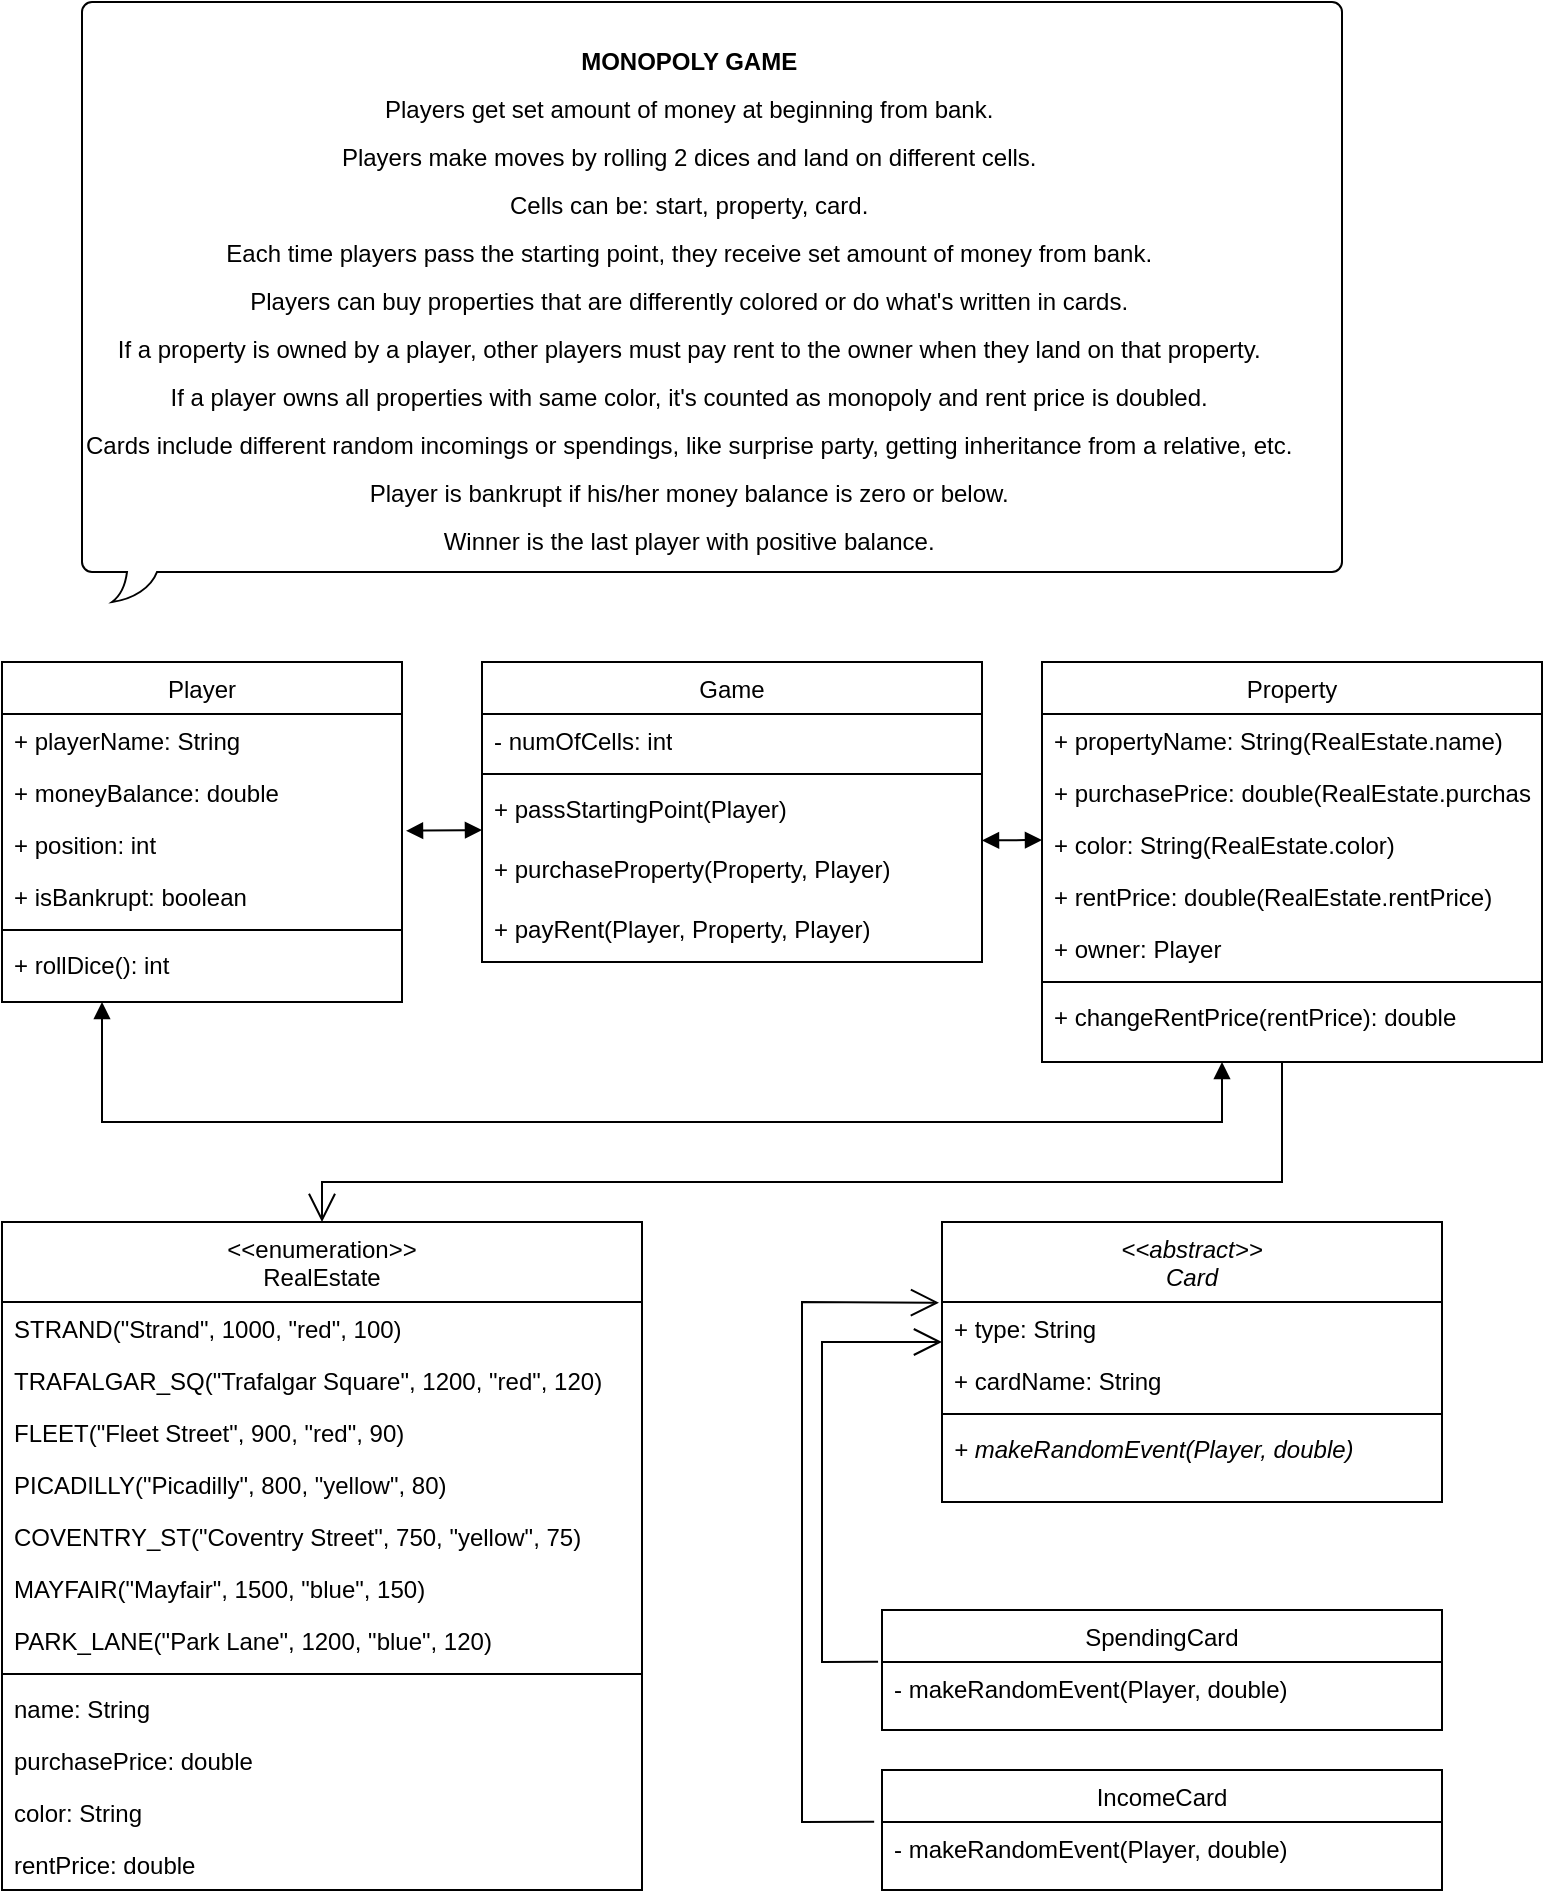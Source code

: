 <mxfile version="22.1.11" type="device">
  <diagram id="C5RBs43oDa-KdzZeNtuy" name="Page-1">
    <mxGraphModel dx="1235" dy="614" grid="1" gridSize="10" guides="1" tooltips="1" connect="1" arrows="1" fold="1" page="1" pageScale="1" pageWidth="827" pageHeight="1169" math="0" shadow="0">
      <root>
        <mxCell id="WIyWlLk6GJQsqaUBKTNV-0" />
        <mxCell id="WIyWlLk6GJQsqaUBKTNV-1" parent="WIyWlLk6GJQsqaUBKTNV-0" />
        <mxCell id="zkfFHV4jXpPFQw0GAbJ--0" value="Player" style="swimlane;fontStyle=0;align=center;verticalAlign=top;childLayout=stackLayout;horizontal=1;startSize=26;horizontalStack=0;resizeParent=1;resizeLast=0;collapsible=1;marginBottom=0;rounded=0;shadow=0;strokeWidth=1;" parent="WIyWlLk6GJQsqaUBKTNV-1" vertex="1">
          <mxGeometry x="40" y="340" width="200" height="170" as="geometry">
            <mxRectangle x="220" y="120" width="160" height="26" as="alternateBounds" />
          </mxGeometry>
        </mxCell>
        <mxCell id="zkfFHV4jXpPFQw0GAbJ--1" value="+ playerName: String" style="text;align=left;verticalAlign=top;spacingLeft=4;spacingRight=4;overflow=hidden;rotatable=0;points=[[0,0.5],[1,0.5]];portConstraint=eastwest;" parent="zkfFHV4jXpPFQw0GAbJ--0" vertex="1">
          <mxGeometry y="26" width="200" height="26" as="geometry" />
        </mxCell>
        <mxCell id="zkfFHV4jXpPFQw0GAbJ--2" value="+ moneyBalance: double" style="text;align=left;verticalAlign=top;spacingLeft=4;spacingRight=4;overflow=hidden;rotatable=0;points=[[0,0.5],[1,0.5]];portConstraint=eastwest;rounded=0;shadow=0;html=0;" parent="zkfFHV4jXpPFQw0GAbJ--0" vertex="1">
          <mxGeometry y="52" width="200" height="26" as="geometry" />
        </mxCell>
        <mxCell id="zkfFHV4jXpPFQw0GAbJ--3" value="+ position: int" style="text;align=left;verticalAlign=top;spacingLeft=4;spacingRight=4;overflow=hidden;rotatable=0;points=[[0,0.5],[1,0.5]];portConstraint=eastwest;rounded=0;shadow=0;html=0;" parent="zkfFHV4jXpPFQw0GAbJ--0" vertex="1">
          <mxGeometry y="78" width="200" height="26" as="geometry" />
        </mxCell>
        <mxCell id="zkfFHV4jXpPFQw0GAbJ--5" value="+ isBankrupt: boolean" style="text;align=left;verticalAlign=top;spacingLeft=4;spacingRight=4;overflow=hidden;rotatable=0;points=[[0,0.5],[1,0.5]];portConstraint=eastwest;" parent="zkfFHV4jXpPFQw0GAbJ--0" vertex="1">
          <mxGeometry y="104" width="200" height="26" as="geometry" />
        </mxCell>
        <mxCell id="zkfFHV4jXpPFQw0GAbJ--4" value="" style="line;html=1;strokeWidth=1;align=left;verticalAlign=middle;spacingTop=-1;spacingLeft=3;spacingRight=3;rotatable=0;labelPosition=right;points=[];portConstraint=eastwest;" parent="zkfFHV4jXpPFQw0GAbJ--0" vertex="1">
          <mxGeometry y="130" width="200" height="8" as="geometry" />
        </mxCell>
        <mxCell id="ZrWSEEL_XJ1svcZjAh2f-2" style="edgeStyle=orthogonalEdgeStyle;rounded=0;orthogonalLoop=1;jettySize=auto;html=1;exitX=1;exitY=0.5;exitDx=0;exitDy=0;" parent="zkfFHV4jXpPFQw0GAbJ--0" source="zkfFHV4jXpPFQw0GAbJ--1" target="zkfFHV4jXpPFQw0GAbJ--1" edge="1">
          <mxGeometry relative="1" as="geometry" />
        </mxCell>
        <mxCell id="ZrWSEEL_XJ1svcZjAh2f-7" value="+ rollDice(): int" style="text;strokeColor=none;fillColor=none;align=left;verticalAlign=top;spacingLeft=4;spacingRight=4;overflow=hidden;rotatable=0;points=[[0,0.5],[1,0.5]];portConstraint=eastwest;whiteSpace=wrap;html=1;" parent="zkfFHV4jXpPFQw0GAbJ--0" vertex="1">
          <mxGeometry y="138" width="200" height="26" as="geometry" />
        </mxCell>
        <mxCell id="zkfFHV4jXpPFQw0GAbJ--13" value="&lt;&lt;abstract&gt;&gt;&#xa;Card" style="swimlane;fontStyle=2;align=center;verticalAlign=top;childLayout=stackLayout;horizontal=1;startSize=40;horizontalStack=0;resizeParent=1;resizeLast=0;collapsible=1;marginBottom=0;rounded=0;shadow=0;strokeWidth=1;" parent="WIyWlLk6GJQsqaUBKTNV-1" vertex="1">
          <mxGeometry x="510" y="620" width="250" height="140" as="geometry">
            <mxRectangle x="340" y="380" width="170" height="26" as="alternateBounds" />
          </mxGeometry>
        </mxCell>
        <mxCell id="zkfFHV4jXpPFQw0GAbJ--14" value="+ type: String" style="text;align=left;verticalAlign=top;spacingLeft=4;spacingRight=4;overflow=hidden;rotatable=0;points=[[0,0.5],[1,0.5]];portConstraint=eastwest;" parent="zkfFHV4jXpPFQw0GAbJ--13" vertex="1">
          <mxGeometry y="40" width="250" height="26" as="geometry" />
        </mxCell>
        <mxCell id="ZrWSEEL_XJ1svcZjAh2f-11" value="+ cardName: String" style="text;align=left;verticalAlign=top;spacingLeft=4;spacingRight=4;overflow=hidden;rotatable=0;points=[[0,0.5],[1,0.5]];portConstraint=eastwest;" parent="zkfFHV4jXpPFQw0GAbJ--13" vertex="1">
          <mxGeometry y="66" width="250" height="26" as="geometry" />
        </mxCell>
        <mxCell id="zkfFHV4jXpPFQw0GAbJ--15" value="" style="line;html=1;strokeWidth=1;align=left;verticalAlign=middle;spacingTop=-1;spacingLeft=3;spacingRight=3;rotatable=0;labelPosition=right;points=[];portConstraint=eastwest;" parent="zkfFHV4jXpPFQw0GAbJ--13" vertex="1">
          <mxGeometry y="92" width="250" height="8" as="geometry" />
        </mxCell>
        <mxCell id="ZrWSEEL_XJ1svcZjAh2f-12" value="+ makeRandomEvent(Player, double)" style="text;align=left;verticalAlign=top;spacingLeft=4;spacingRight=4;overflow=hidden;rotatable=0;points=[[0,0.5],[1,0.5]];portConstraint=eastwest;fontStyle=2" parent="zkfFHV4jXpPFQw0GAbJ--13" vertex="1">
          <mxGeometry y="100" width="250" height="26" as="geometry" />
        </mxCell>
        <mxCell id="zkfFHV4jXpPFQw0GAbJ--17" value="Property" style="swimlane;fontStyle=0;align=center;verticalAlign=top;childLayout=stackLayout;horizontal=1;startSize=26;horizontalStack=0;resizeParent=1;resizeLast=0;collapsible=1;marginBottom=0;rounded=0;shadow=0;strokeWidth=1;" parent="WIyWlLk6GJQsqaUBKTNV-1" vertex="1">
          <mxGeometry x="560" y="340" width="250" height="200" as="geometry">
            <mxRectangle x="550" y="140" width="160" height="26" as="alternateBounds" />
          </mxGeometry>
        </mxCell>
        <mxCell id="zkfFHV4jXpPFQw0GAbJ--22" value="+ propertyName: String(RealEstate.name)" style="text;align=left;verticalAlign=top;spacingLeft=4;spacingRight=4;overflow=hidden;rotatable=0;points=[[0,0.5],[1,0.5]];portConstraint=eastwest;rounded=0;shadow=0;html=0;" parent="zkfFHV4jXpPFQw0GAbJ--17" vertex="1">
          <mxGeometry y="26" width="250" height="26" as="geometry" />
        </mxCell>
        <mxCell id="zkfFHV4jXpPFQw0GAbJ--18" value="+ purchasePrice: double(RealEstate.purchasePrice)" style="text;align=left;verticalAlign=top;spacingLeft=4;spacingRight=4;overflow=hidden;rotatable=0;points=[[0,0.5],[1,0.5]];portConstraint=eastwest;" parent="zkfFHV4jXpPFQw0GAbJ--17" vertex="1">
          <mxGeometry y="52" width="250" height="26" as="geometry" />
        </mxCell>
        <mxCell id="zkfFHV4jXpPFQw0GAbJ--19" value="+ color: String(RealEstate.color)" style="text;align=left;verticalAlign=top;spacingLeft=4;spacingRight=4;overflow=hidden;rotatable=0;points=[[0,0.5],[1,0.5]];portConstraint=eastwest;rounded=0;shadow=0;html=0;" parent="zkfFHV4jXpPFQw0GAbJ--17" vertex="1">
          <mxGeometry y="78" width="250" height="26" as="geometry" />
        </mxCell>
        <mxCell id="zkfFHV4jXpPFQw0GAbJ--20" value="+ rentPrice: double(RealEstate.rentPrice)" style="text;align=left;verticalAlign=top;spacingLeft=4;spacingRight=4;overflow=hidden;rotatable=0;points=[[0,0.5],[1,0.5]];portConstraint=eastwest;rounded=0;shadow=0;html=0;" parent="zkfFHV4jXpPFQw0GAbJ--17" vertex="1">
          <mxGeometry y="104" width="250" height="26" as="geometry" />
        </mxCell>
        <mxCell id="zkfFHV4jXpPFQw0GAbJ--21" value="+ owner: Player" style="text;align=left;verticalAlign=top;spacingLeft=4;spacingRight=4;overflow=hidden;rotatable=0;points=[[0,0.5],[1,0.5]];portConstraint=eastwest;rounded=0;shadow=0;html=0;" parent="zkfFHV4jXpPFQw0GAbJ--17" vertex="1">
          <mxGeometry y="130" width="250" height="26" as="geometry" />
        </mxCell>
        <mxCell id="zkfFHV4jXpPFQw0GAbJ--23" value="" style="line;html=1;strokeWidth=1;align=left;verticalAlign=middle;spacingTop=-1;spacingLeft=3;spacingRight=3;rotatable=0;labelPosition=right;points=[];portConstraint=eastwest;" parent="zkfFHV4jXpPFQw0GAbJ--17" vertex="1">
          <mxGeometry y="156" width="250" height="8" as="geometry" />
        </mxCell>
        <mxCell id="ZrWSEEL_XJ1svcZjAh2f-9" value="+ changeRentPrice(rentPrice): double" style="text;align=left;verticalAlign=top;spacingLeft=4;spacingRight=4;overflow=hidden;rotatable=0;points=[[0,0.5],[1,0.5]];portConstraint=eastwest;" parent="zkfFHV4jXpPFQw0GAbJ--17" vertex="1">
          <mxGeometry y="164" width="250" height="26" as="geometry" />
        </mxCell>
        <mxCell id="ZrWSEEL_XJ1svcZjAh2f-3" value="&lt;span style=&quot;font-weight: normal;&quot;&gt;Game&lt;/span&gt;" style="swimlane;fontStyle=1;align=center;verticalAlign=top;childLayout=stackLayout;horizontal=1;startSize=26;horizontalStack=0;resizeParent=1;resizeParentMax=0;resizeLast=0;collapsible=1;marginBottom=0;whiteSpace=wrap;html=1;" parent="WIyWlLk6GJQsqaUBKTNV-1" vertex="1">
          <mxGeometry x="280" y="340" width="250" height="150" as="geometry" />
        </mxCell>
        <mxCell id="ZrWSEEL_XJ1svcZjAh2f-4" value="- numOfCells: int" style="text;strokeColor=none;fillColor=none;align=left;verticalAlign=top;spacingLeft=4;spacingRight=4;overflow=hidden;rotatable=0;points=[[0,0.5],[1,0.5]];portConstraint=eastwest;whiteSpace=wrap;html=1;" parent="ZrWSEEL_XJ1svcZjAh2f-3" vertex="1">
          <mxGeometry y="26" width="250" height="26" as="geometry" />
        </mxCell>
        <mxCell id="ZrWSEEL_XJ1svcZjAh2f-5" value="" style="line;strokeWidth=1;fillColor=none;align=left;verticalAlign=middle;spacingTop=-1;spacingLeft=3;spacingRight=3;rotatable=0;labelPosition=right;points=[];portConstraint=eastwest;strokeColor=inherit;" parent="ZrWSEEL_XJ1svcZjAh2f-3" vertex="1">
          <mxGeometry y="52" width="250" height="8" as="geometry" />
        </mxCell>
        <mxCell id="ZrWSEEL_XJ1svcZjAh2f-6" value="+ passStartingPoint(Player)" style="text;strokeColor=none;fillColor=none;align=left;verticalAlign=top;spacingLeft=4;spacingRight=4;overflow=hidden;rotatable=0;points=[[0,0.5],[1,0.5]];portConstraint=eastwest;whiteSpace=wrap;html=1;" parent="ZrWSEEL_XJ1svcZjAh2f-3" vertex="1">
          <mxGeometry y="60" width="250" height="30" as="geometry" />
        </mxCell>
        <mxCell id="kyAw6oNAoSQcMFvBMSs--42" value="" style="endArrow=block;startArrow=block;endFill=1;startFill=1;html=1;rounded=0;exitX=1;exitY=-0.027;exitDx=0;exitDy=0;exitPerimeter=0;" edge="1" parent="ZrWSEEL_XJ1svcZjAh2f-3" source="ZrWSEEL_XJ1svcZjAh2f-13">
          <mxGeometry width="160" relative="1" as="geometry">
            <mxPoint x="120" y="89" as="sourcePoint" />
            <mxPoint x="280" y="89" as="targetPoint" />
          </mxGeometry>
        </mxCell>
        <mxCell id="ZrWSEEL_XJ1svcZjAh2f-13" value="+ purchaseProperty(Property, Player)" style="text;strokeColor=none;fillColor=none;align=left;verticalAlign=top;spacingLeft=4;spacingRight=4;overflow=hidden;rotatable=0;points=[[0,0.5],[1,0.5]];portConstraint=eastwest;whiteSpace=wrap;html=1;" parent="ZrWSEEL_XJ1svcZjAh2f-3" vertex="1">
          <mxGeometry y="90" width="250" height="30" as="geometry" />
        </mxCell>
        <mxCell id="ZrWSEEL_XJ1svcZjAh2f-14" value="+ payRent(Player, Property, Player)" style="text;strokeColor=none;fillColor=none;align=left;verticalAlign=top;spacingLeft=4;spacingRight=4;overflow=hidden;rotatable=0;points=[[0,0.5],[1,0.5]];portConstraint=eastwest;whiteSpace=wrap;html=1;" parent="ZrWSEEL_XJ1svcZjAh2f-3" vertex="1">
          <mxGeometry y="120" width="250" height="30" as="geometry" />
        </mxCell>
        <mxCell id="kyAw6oNAoSQcMFvBMSs--1" value="&lt;span style=&quot;font-weight: normal;&quot;&gt;&amp;lt;&amp;lt;enumeration&amp;gt;&amp;gt;&lt;br&gt;RealEstate&lt;br&gt;&lt;/span&gt;" style="swimlane;fontStyle=1;align=center;verticalAlign=top;childLayout=stackLayout;horizontal=1;startSize=40;horizontalStack=0;resizeParent=1;resizeParentMax=0;resizeLast=0;collapsible=1;marginBottom=0;whiteSpace=wrap;html=1;" vertex="1" parent="WIyWlLk6GJQsqaUBKTNV-1">
          <mxGeometry x="40" y="620" width="320" height="334" as="geometry" />
        </mxCell>
        <mxCell id="kyAw6oNAoSQcMFvBMSs--2" value="STRAND(&quot;Strand&quot;, 1000, &quot;red&quot;, 100)" style="text;strokeColor=none;fillColor=none;align=left;verticalAlign=top;spacingLeft=4;spacingRight=4;overflow=hidden;rotatable=0;points=[[0,0.5],[1,0.5]];portConstraint=eastwest;whiteSpace=wrap;html=1;" vertex="1" parent="kyAw6oNAoSQcMFvBMSs--1">
          <mxGeometry y="40" width="320" height="26" as="geometry" />
        </mxCell>
        <mxCell id="kyAw6oNAoSQcMFvBMSs--5" value="TRAFALGAR_SQ(&quot;Trafalgar Square&quot;, 1200, &quot;red&quot;, 120)" style="text;strokeColor=none;fillColor=none;align=left;verticalAlign=top;spacingLeft=4;spacingRight=4;overflow=hidden;rotatable=0;points=[[0,0.5],[1,0.5]];portConstraint=eastwest;whiteSpace=wrap;html=1;" vertex="1" parent="kyAw6oNAoSQcMFvBMSs--1">
          <mxGeometry y="66" width="320" height="26" as="geometry" />
        </mxCell>
        <mxCell id="kyAw6oNAoSQcMFvBMSs--8" value="FLEET(&quot;Fleet Street&quot;, 900, &quot;red&quot;, 90)" style="text;strokeColor=none;fillColor=none;align=left;verticalAlign=top;spacingLeft=4;spacingRight=4;overflow=hidden;rotatable=0;points=[[0,0.5],[1,0.5]];portConstraint=eastwest;whiteSpace=wrap;html=1;" vertex="1" parent="kyAw6oNAoSQcMFvBMSs--1">
          <mxGeometry y="92" width="320" height="26" as="geometry" />
        </mxCell>
        <mxCell id="kyAw6oNAoSQcMFvBMSs--9" value="PICADILLY(&quot;Picadilly&quot;, 800, &quot;yellow&quot;, 80)" style="text;strokeColor=none;fillColor=none;align=left;verticalAlign=top;spacingLeft=4;spacingRight=4;overflow=hidden;rotatable=0;points=[[0,0.5],[1,0.5]];portConstraint=eastwest;whiteSpace=wrap;html=1;" vertex="1" parent="kyAw6oNAoSQcMFvBMSs--1">
          <mxGeometry y="118" width="320" height="26" as="geometry" />
        </mxCell>
        <mxCell id="kyAw6oNAoSQcMFvBMSs--11" value="COVENTRY_ST(&quot;Coventry Street&quot;, 750, &quot;yellow&quot;, 75)" style="text;strokeColor=none;fillColor=none;align=left;verticalAlign=top;spacingLeft=4;spacingRight=4;overflow=hidden;rotatable=0;points=[[0,0.5],[1,0.5]];portConstraint=eastwest;whiteSpace=wrap;html=1;" vertex="1" parent="kyAw6oNAoSQcMFvBMSs--1">
          <mxGeometry y="144" width="320" height="26" as="geometry" />
        </mxCell>
        <mxCell id="kyAw6oNAoSQcMFvBMSs--12" value="MAYFAIR(&quot;Mayfair&quot;, 1500, &quot;blue&quot;, 150)&amp;nbsp;" style="text;strokeColor=none;fillColor=none;align=left;verticalAlign=top;spacingLeft=4;spacingRight=4;overflow=hidden;rotatable=0;points=[[0,0.5],[1,0.5]];portConstraint=eastwest;whiteSpace=wrap;html=1;" vertex="1" parent="kyAw6oNAoSQcMFvBMSs--1">
          <mxGeometry y="170" width="320" height="26" as="geometry" />
        </mxCell>
        <mxCell id="kyAw6oNAoSQcMFvBMSs--10" value="PARK_LANE(&quot;Park Lane&quot;, 1200, &quot;blue&quot;, 120)&amp;nbsp;" style="text;strokeColor=none;fillColor=none;align=left;verticalAlign=top;spacingLeft=4;spacingRight=4;overflow=hidden;rotatable=0;points=[[0,0.5],[1,0.5]];portConstraint=eastwest;whiteSpace=wrap;html=1;" vertex="1" parent="kyAw6oNAoSQcMFvBMSs--1">
          <mxGeometry y="196" width="320" height="26" as="geometry" />
        </mxCell>
        <mxCell id="kyAw6oNAoSQcMFvBMSs--3" value="" style="line;strokeWidth=1;fillColor=none;align=left;verticalAlign=middle;spacingTop=-1;spacingLeft=3;spacingRight=3;rotatable=0;labelPosition=right;points=[];portConstraint=eastwest;strokeColor=inherit;" vertex="1" parent="kyAw6oNAoSQcMFvBMSs--1">
          <mxGeometry y="222" width="320" height="8" as="geometry" />
        </mxCell>
        <mxCell id="kyAw6oNAoSQcMFvBMSs--4" value="name: String" style="text;strokeColor=none;fillColor=none;align=left;verticalAlign=top;spacingLeft=4;spacingRight=4;overflow=hidden;rotatable=0;points=[[0,0.5],[1,0.5]];portConstraint=eastwest;whiteSpace=wrap;html=1;" vertex="1" parent="kyAw6oNAoSQcMFvBMSs--1">
          <mxGeometry y="230" width="320" height="26" as="geometry" />
        </mxCell>
        <mxCell id="kyAw6oNAoSQcMFvBMSs--6" value="purchasePrice: double" style="text;strokeColor=none;fillColor=none;align=left;verticalAlign=top;spacingLeft=4;spacingRight=4;overflow=hidden;rotatable=0;points=[[0,0.5],[1,0.5]];portConstraint=eastwest;whiteSpace=wrap;html=1;" vertex="1" parent="kyAw6oNAoSQcMFvBMSs--1">
          <mxGeometry y="256" width="320" height="26" as="geometry" />
        </mxCell>
        <mxCell id="kyAw6oNAoSQcMFvBMSs--7" value="color: String" style="text;strokeColor=none;fillColor=none;align=left;verticalAlign=top;spacingLeft=4;spacingRight=4;overflow=hidden;rotatable=0;points=[[0,0.5],[1,0.5]];portConstraint=eastwest;whiteSpace=wrap;html=1;" vertex="1" parent="kyAw6oNAoSQcMFvBMSs--1">
          <mxGeometry y="282" width="320" height="26" as="geometry" />
        </mxCell>
        <mxCell id="kyAw6oNAoSQcMFvBMSs--13" value="rentPrice: double" style="text;strokeColor=none;fillColor=none;align=left;verticalAlign=top;spacingLeft=4;spacingRight=4;overflow=hidden;rotatable=0;points=[[0,0.5],[1,0.5]];portConstraint=eastwest;whiteSpace=wrap;html=1;" vertex="1" parent="kyAw6oNAoSQcMFvBMSs--1">
          <mxGeometry y="308" width="320" height="26" as="geometry" />
        </mxCell>
        <mxCell id="kyAw6oNAoSQcMFvBMSs--15" value="SpendingCard" style="swimlane;fontStyle=0;align=center;verticalAlign=top;childLayout=stackLayout;horizontal=1;startSize=26;horizontalStack=0;resizeParent=1;resizeLast=0;collapsible=1;marginBottom=0;rounded=0;shadow=0;strokeWidth=1;" vertex="1" parent="WIyWlLk6GJQsqaUBKTNV-1">
          <mxGeometry x="480" y="814" width="280" height="60" as="geometry">
            <mxRectangle x="130" y="380" width="160" height="26" as="alternateBounds" />
          </mxGeometry>
        </mxCell>
        <mxCell id="kyAw6oNAoSQcMFvBMSs--16" value="- makeRandomEvent(Player, double)" style="text;align=left;verticalAlign=top;spacingLeft=4;spacingRight=4;overflow=hidden;rotatable=0;points=[[0,0.5],[1,0.5]];portConstraint=eastwest;" vertex="1" parent="kyAw6oNAoSQcMFvBMSs--15">
          <mxGeometry y="26" width="280" height="26" as="geometry" />
        </mxCell>
        <mxCell id="kyAw6oNAoSQcMFvBMSs--17" value="IncomeCard" style="swimlane;fontStyle=0;align=center;verticalAlign=top;childLayout=stackLayout;horizontal=1;startSize=26;horizontalStack=0;resizeParent=1;resizeLast=0;collapsible=1;marginBottom=0;rounded=0;shadow=0;strokeWidth=1;" vertex="1" parent="WIyWlLk6GJQsqaUBKTNV-1">
          <mxGeometry x="480" y="894" width="280" height="60" as="geometry">
            <mxRectangle x="130" y="380" width="160" height="26" as="alternateBounds" />
          </mxGeometry>
        </mxCell>
        <mxCell id="kyAw6oNAoSQcMFvBMSs--18" value="- makeRandomEvent(Player, double)" style="text;align=left;verticalAlign=top;spacingLeft=4;spacingRight=4;overflow=hidden;rotatable=0;points=[[0,0.5],[1,0.5]];portConstraint=eastwest;" vertex="1" parent="kyAw6oNAoSQcMFvBMSs--17">
          <mxGeometry y="26" width="280" height="26" as="geometry" />
        </mxCell>
        <mxCell id="kyAw6oNAoSQcMFvBMSs--30" value="" style="endArrow=open;endFill=1;endSize=12;html=1;rounded=0;exitX=-0.007;exitY=-0.007;exitDx=0;exitDy=0;entryX=0;entryY=0.769;entryDx=0;entryDy=0;entryPerimeter=0;exitPerimeter=0;" edge="1" parent="WIyWlLk6GJQsqaUBKTNV-1" source="kyAw6oNAoSQcMFvBMSs--16" target="zkfFHV4jXpPFQw0GAbJ--14">
          <mxGeometry width="160" relative="1" as="geometry">
            <mxPoint x="480" y="876" as="sourcePoint" />
            <mxPoint x="600" y="780" as="targetPoint" />
            <Array as="points">
              <mxPoint x="450" y="840" />
              <mxPoint x="450" y="680" />
            </Array>
          </mxGeometry>
        </mxCell>
        <mxCell id="kyAw6oNAoSQcMFvBMSs--31" value="" style="endArrow=open;endFill=1;endSize=12;html=1;rounded=0;exitX=-0.014;exitY=-0.007;exitDx=0;exitDy=0;entryX=-0.006;entryY=0.013;entryDx=0;entryDy=0;entryPerimeter=0;exitPerimeter=0;" edge="1" parent="WIyWlLk6GJQsqaUBKTNV-1" source="kyAw6oNAoSQcMFvBMSs--18" target="zkfFHV4jXpPFQw0GAbJ--14">
          <mxGeometry width="160" relative="1" as="geometry">
            <mxPoint x="480" y="954" as="sourcePoint" />
            <mxPoint x="600" y="758" as="targetPoint" />
            <Array as="points">
              <mxPoint x="440" y="920" />
              <mxPoint x="440" y="660" />
            </Array>
          </mxGeometry>
        </mxCell>
        <mxCell id="kyAw6oNAoSQcMFvBMSs--38" value="" style="endArrow=block;startArrow=block;endFill=1;startFill=1;html=1;rounded=0;exitX=0.25;exitY=1;exitDx=0;exitDy=0;" edge="1" parent="WIyWlLk6GJQsqaUBKTNV-1" source="zkfFHV4jXpPFQw0GAbJ--0">
          <mxGeometry width="160" relative="1" as="geometry">
            <mxPoint x="450" y="570" as="sourcePoint" />
            <mxPoint x="650" y="540" as="targetPoint" />
            <Array as="points">
              <mxPoint x="90" y="570" />
              <mxPoint x="560" y="570" />
              <mxPoint x="650" y="570" />
            </Array>
          </mxGeometry>
        </mxCell>
        <mxCell id="kyAw6oNAoSQcMFvBMSs--40" value="" style="endArrow=open;endFill=1;endSize=12;html=1;rounded=0;entryX=0.5;entryY=0;entryDx=0;entryDy=0;" edge="1" parent="WIyWlLk6GJQsqaUBKTNV-1" target="kyAw6oNAoSQcMFvBMSs--1">
          <mxGeometry width="160" relative="1" as="geometry">
            <mxPoint x="680" y="540" as="sourcePoint" />
            <mxPoint x="509" y="591" as="targetPoint" />
            <Array as="points">
              <mxPoint x="680" y="600" />
              <mxPoint x="200" y="600" />
            </Array>
          </mxGeometry>
        </mxCell>
        <mxCell id="kyAw6oNAoSQcMFvBMSs--43" value="" style="endArrow=block;startArrow=block;endFill=1;startFill=1;html=1;rounded=0;exitX=1.01;exitY=0.246;exitDx=0;exitDy=0;exitPerimeter=0;" edge="1" parent="WIyWlLk6GJQsqaUBKTNV-1" source="zkfFHV4jXpPFQw0GAbJ--3">
          <mxGeometry width="160" relative="1" as="geometry">
            <mxPoint x="540" y="439" as="sourcePoint" />
            <mxPoint x="280" y="424" as="targetPoint" />
          </mxGeometry>
        </mxCell>
        <mxCell id="kyAw6oNAoSQcMFvBMSs--45" value="&lt;p style=&quot;text-align: center; margin-bottom: 0cm; line-height: 100%;&quot; class=&quot;MsoNormal&quot;&gt;&lt;b&gt;MONOPOLY GAME&lt;/b&gt;&lt;/p&gt;&lt;p style=&quot;text-align: center; margin-bottom: 0cm; line-height: 100%;&quot; class=&quot;MsoNormal&quot;&gt;Players get set amount of money at&amp;nbsp;beginning from bank.&lt;/p&gt;&lt;p style=&quot;text-align: center; margin-bottom: 0cm; line-height: 100%;&quot; class=&quot;MsoNormal&quot;&gt;&lt;span lang=&quot;EN-US&quot;&gt;Players make moves by rolling 2&amp;nbsp;dices and land on different cells.&lt;/span&gt;&lt;/p&gt;&lt;p style=&quot;text-align: center; margin-bottom: 0cm; line-height: 100%;&quot; class=&quot;MsoNormal&quot;&gt;&lt;span lang=&quot;EN-US&quot;&gt;Cells can be: start, property, card.&lt;/span&gt;&lt;/p&gt;&lt;p style=&quot;text-align: center; margin-bottom: 0cm; line-height: 100%;&quot; class=&quot;MsoNormal&quot;&gt;&lt;span lang=&quot;EN-US&quot;&gt;&lt;/span&gt;&lt;/p&gt;&lt;p style=&quot;border-color: var(--border-color); text-align: center; margin-bottom: 0cm; line-height: 12px;&quot; class=&quot;MsoNormal&quot;&gt;Each time players pass the starting&amp;nbsp;point, they receive set amount of money from bank.&lt;/p&gt;&lt;p style=&quot;text-align: center; margin-bottom: 0cm; line-height: 100%;&quot; class=&quot;MsoNormal&quot;&gt;&lt;span lang=&quot;EN-US&quot;&gt;Players can buy properties that are&amp;nbsp;differently colored or do what&#39;s written in cards.&lt;/span&gt;&lt;/p&gt;&lt;p style=&quot;text-align: center; margin-bottom: 0cm; line-height: 100%;&quot; class=&quot;MsoNormal&quot;&gt;&lt;span style=&quot;background-color: initial;&quot;&gt;If a property is owned by a player,&amp;nbsp;other players must pay rent to the owner when they land on that property.&lt;/span&gt;&lt;br&gt;&lt;/p&gt;&lt;p style=&quot;text-align: center; margin-bottom: 0cm; line-height: 100%;&quot; class=&quot;MsoNormal&quot;&gt;&lt;span lang=&quot;EN-US&quot;&gt;If a player owns all properties with&amp;nbsp;same color, it&#39;s counted as monopoly and rent price is doubled.&lt;/span&gt;&lt;/p&gt;&lt;p style=&quot;text-align: center; margin-bottom: 0cm; line-height: 100%;&quot; class=&quot;MsoNormal&quot;&gt;&lt;span lang=&quot;EN-US&quot;&gt;Cards include different random&amp;nbsp;incomings or spendings, like surprise party, getting inheritance from a&amp;nbsp;relative, etc.&lt;/span&gt;&lt;/p&gt;&lt;p style=&quot;text-align: center; margin-bottom: 0cm; line-height: 100%;&quot; class=&quot;MsoNormal&quot;&gt;&lt;span lang=&quot;EN-US&quot;&gt;Player is bankrupt if his/her money&amp;nbsp;balance is zero or below.&lt;/span&gt;&lt;/p&gt;&lt;p style=&quot;text-align: center; margin-bottom: 0cm; line-height: 100%;&quot; class=&quot;MsoNormal&quot;&gt;&lt;span lang=&quot;EN-US&quot;&gt;Winner is the last player with&amp;nbsp;positive balance.&lt;/span&gt;&lt;/p&gt;" style="whiteSpace=wrap;html=1;shape=mxgraph.basic.roundRectCallout;dx=30;dy=15;size=5;boundedLbl=1;align=left;" vertex="1" parent="WIyWlLk6GJQsqaUBKTNV-1">
          <mxGeometry x="80" y="10" width="630" height="300" as="geometry" />
        </mxCell>
      </root>
    </mxGraphModel>
  </diagram>
</mxfile>
